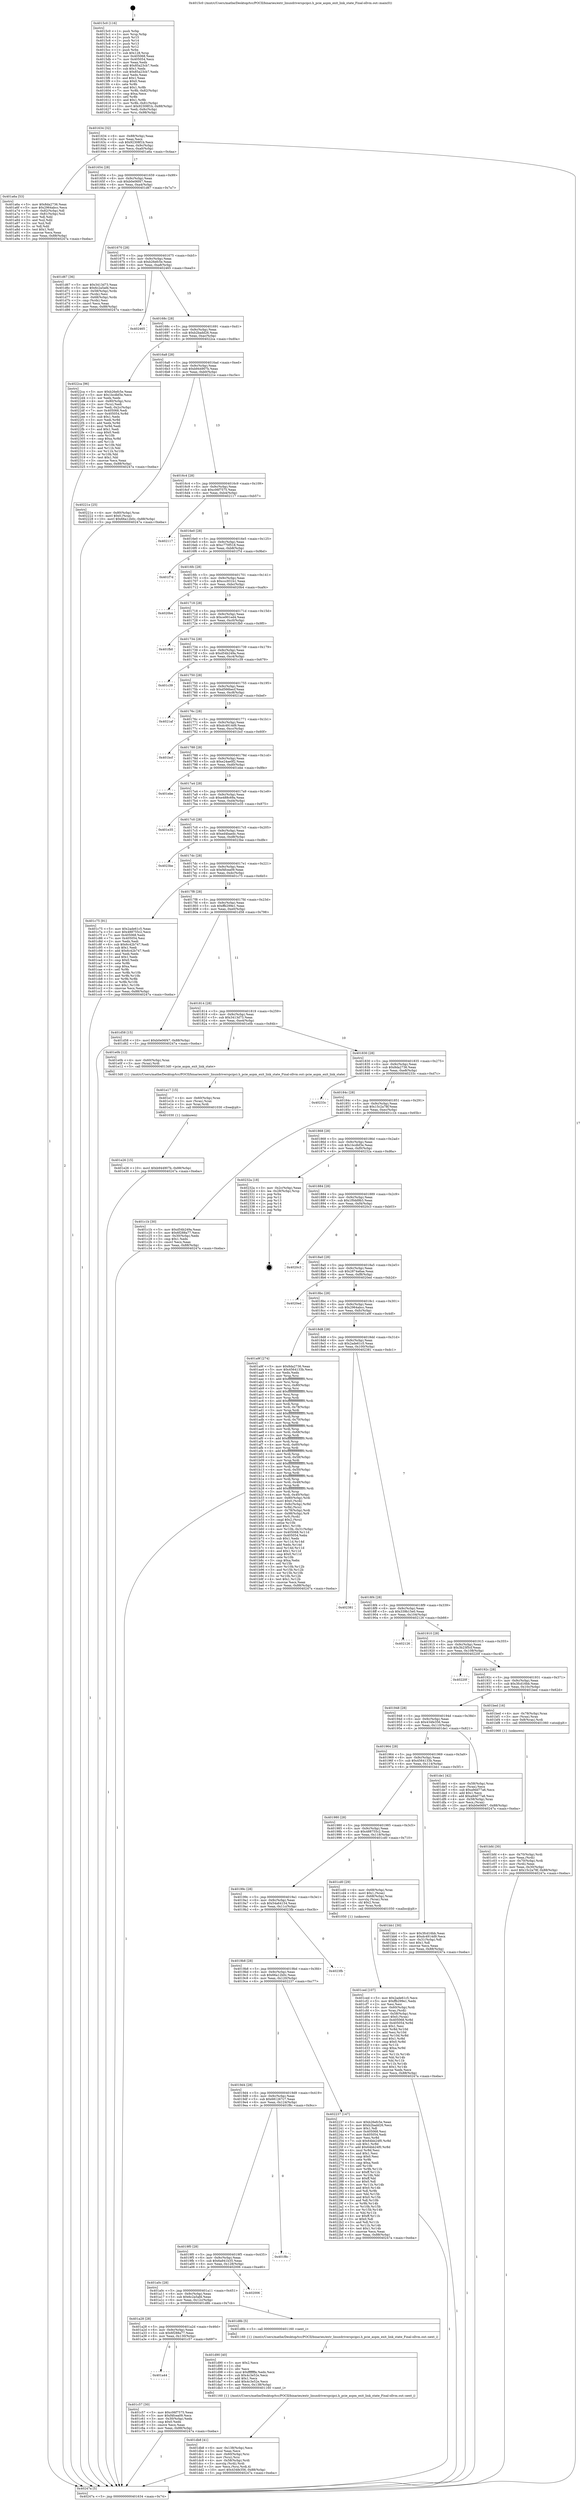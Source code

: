 digraph "0x4015c0" {
  label = "0x4015c0 (/mnt/c/Users/mathe/Desktop/tcc/POCII/binaries/extr_linuxdriverspcipci.h_pcie_aspm_exit_link_state_Final-ollvm.out::main(0))"
  labelloc = "t"
  node[shape=record]

  Entry [label="",width=0.3,height=0.3,shape=circle,fillcolor=black,style=filled]
  "0x401634" [label="{
     0x401634 [32]\l
     | [instrs]\l
     &nbsp;&nbsp;0x401634 \<+6\>: mov -0x88(%rbp),%eax\l
     &nbsp;&nbsp;0x40163a \<+2\>: mov %eax,%ecx\l
     &nbsp;&nbsp;0x40163c \<+6\>: sub $0x92308f1b,%ecx\l
     &nbsp;&nbsp;0x401642 \<+6\>: mov %eax,-0x9c(%rbp)\l
     &nbsp;&nbsp;0x401648 \<+6\>: mov %ecx,-0xa0(%rbp)\l
     &nbsp;&nbsp;0x40164e \<+6\>: je 0000000000401a6a \<main+0x4aa\>\l
  }"]
  "0x401a6a" [label="{
     0x401a6a [53]\l
     | [instrs]\l
     &nbsp;&nbsp;0x401a6a \<+5\>: mov $0x8da2736,%eax\l
     &nbsp;&nbsp;0x401a6f \<+5\>: mov $0x2964abcc,%ecx\l
     &nbsp;&nbsp;0x401a74 \<+6\>: mov -0x82(%rbp),%dl\l
     &nbsp;&nbsp;0x401a7a \<+7\>: mov -0x81(%rbp),%sil\l
     &nbsp;&nbsp;0x401a81 \<+3\>: mov %dl,%dil\l
     &nbsp;&nbsp;0x401a84 \<+3\>: and %sil,%dil\l
     &nbsp;&nbsp;0x401a87 \<+3\>: xor %sil,%dl\l
     &nbsp;&nbsp;0x401a8a \<+3\>: or %dl,%dil\l
     &nbsp;&nbsp;0x401a8d \<+4\>: test $0x1,%dil\l
     &nbsp;&nbsp;0x401a91 \<+3\>: cmovne %ecx,%eax\l
     &nbsp;&nbsp;0x401a94 \<+6\>: mov %eax,-0x88(%rbp)\l
     &nbsp;&nbsp;0x401a9a \<+5\>: jmp 000000000040247a \<main+0xeba\>\l
  }"]
  "0x401654" [label="{
     0x401654 [28]\l
     | [instrs]\l
     &nbsp;&nbsp;0x401654 \<+5\>: jmp 0000000000401659 \<main+0x99\>\l
     &nbsp;&nbsp;0x401659 \<+6\>: mov -0x9c(%rbp),%eax\l
     &nbsp;&nbsp;0x40165f \<+5\>: sub $0xb0e06f47,%eax\l
     &nbsp;&nbsp;0x401664 \<+6\>: mov %eax,-0xa4(%rbp)\l
     &nbsp;&nbsp;0x40166a \<+6\>: je 0000000000401d67 \<main+0x7a7\>\l
  }"]
  "0x40247a" [label="{
     0x40247a [5]\l
     | [instrs]\l
     &nbsp;&nbsp;0x40247a \<+5\>: jmp 0000000000401634 \<main+0x74\>\l
  }"]
  "0x4015c0" [label="{
     0x4015c0 [116]\l
     | [instrs]\l
     &nbsp;&nbsp;0x4015c0 \<+1\>: push %rbp\l
     &nbsp;&nbsp;0x4015c1 \<+3\>: mov %rsp,%rbp\l
     &nbsp;&nbsp;0x4015c4 \<+2\>: push %r15\l
     &nbsp;&nbsp;0x4015c6 \<+2\>: push %r14\l
     &nbsp;&nbsp;0x4015c8 \<+2\>: push %r13\l
     &nbsp;&nbsp;0x4015ca \<+2\>: push %r12\l
     &nbsp;&nbsp;0x4015cc \<+1\>: push %rbx\l
     &nbsp;&nbsp;0x4015cd \<+7\>: sub $0x128,%rsp\l
     &nbsp;&nbsp;0x4015d4 \<+7\>: mov 0x405068,%eax\l
     &nbsp;&nbsp;0x4015db \<+7\>: mov 0x405054,%ecx\l
     &nbsp;&nbsp;0x4015e2 \<+2\>: mov %eax,%edx\l
     &nbsp;&nbsp;0x4015e4 \<+6\>: add $0x85a23cb7,%edx\l
     &nbsp;&nbsp;0x4015ea \<+3\>: sub $0x1,%edx\l
     &nbsp;&nbsp;0x4015ed \<+6\>: sub $0x85a23cb7,%edx\l
     &nbsp;&nbsp;0x4015f3 \<+3\>: imul %edx,%eax\l
     &nbsp;&nbsp;0x4015f6 \<+3\>: and $0x1,%eax\l
     &nbsp;&nbsp;0x4015f9 \<+3\>: cmp $0x0,%eax\l
     &nbsp;&nbsp;0x4015fc \<+4\>: sete %r8b\l
     &nbsp;&nbsp;0x401600 \<+4\>: and $0x1,%r8b\l
     &nbsp;&nbsp;0x401604 \<+7\>: mov %r8b,-0x82(%rbp)\l
     &nbsp;&nbsp;0x40160b \<+3\>: cmp $0xa,%ecx\l
     &nbsp;&nbsp;0x40160e \<+4\>: setl %r8b\l
     &nbsp;&nbsp;0x401612 \<+4\>: and $0x1,%r8b\l
     &nbsp;&nbsp;0x401616 \<+7\>: mov %r8b,-0x81(%rbp)\l
     &nbsp;&nbsp;0x40161d \<+10\>: movl $0x92308f1b,-0x88(%rbp)\l
     &nbsp;&nbsp;0x401627 \<+6\>: mov %edi,-0x8c(%rbp)\l
     &nbsp;&nbsp;0x40162d \<+7\>: mov %rsi,-0x98(%rbp)\l
  }"]
  Exit [label="",width=0.3,height=0.3,shape=circle,fillcolor=black,style=filled,peripheries=2]
  "0x401d67" [label="{
     0x401d67 [36]\l
     | [instrs]\l
     &nbsp;&nbsp;0x401d67 \<+5\>: mov $0x3413d73,%eax\l
     &nbsp;&nbsp;0x401d6c \<+5\>: mov $0x6c2a5afd,%ecx\l
     &nbsp;&nbsp;0x401d71 \<+4\>: mov -0x58(%rbp),%rdx\l
     &nbsp;&nbsp;0x401d75 \<+2\>: mov (%rdx),%esi\l
     &nbsp;&nbsp;0x401d77 \<+4\>: mov -0x68(%rbp),%rdx\l
     &nbsp;&nbsp;0x401d7b \<+2\>: cmp (%rdx),%esi\l
     &nbsp;&nbsp;0x401d7d \<+3\>: cmovl %ecx,%eax\l
     &nbsp;&nbsp;0x401d80 \<+6\>: mov %eax,-0x88(%rbp)\l
     &nbsp;&nbsp;0x401d86 \<+5\>: jmp 000000000040247a \<main+0xeba\>\l
  }"]
  "0x401670" [label="{
     0x401670 [28]\l
     | [instrs]\l
     &nbsp;&nbsp;0x401670 \<+5\>: jmp 0000000000401675 \<main+0xb5\>\l
     &nbsp;&nbsp;0x401675 \<+6\>: mov -0x9c(%rbp),%eax\l
     &nbsp;&nbsp;0x40167b \<+5\>: sub $0xb26efc5e,%eax\l
     &nbsp;&nbsp;0x401680 \<+6\>: mov %eax,-0xa8(%rbp)\l
     &nbsp;&nbsp;0x401686 \<+6\>: je 0000000000402465 \<main+0xea5\>\l
  }"]
  "0x401e26" [label="{
     0x401e26 [15]\l
     | [instrs]\l
     &nbsp;&nbsp;0x401e26 \<+10\>: movl $0xb944907b,-0x88(%rbp)\l
     &nbsp;&nbsp;0x401e30 \<+5\>: jmp 000000000040247a \<main+0xeba\>\l
  }"]
  "0x402465" [label="{
     0x402465\l
  }", style=dashed]
  "0x40168c" [label="{
     0x40168c [28]\l
     | [instrs]\l
     &nbsp;&nbsp;0x40168c \<+5\>: jmp 0000000000401691 \<main+0xd1\>\l
     &nbsp;&nbsp;0x401691 \<+6\>: mov -0x9c(%rbp),%eax\l
     &nbsp;&nbsp;0x401697 \<+5\>: sub $0xb2badd26,%eax\l
     &nbsp;&nbsp;0x40169c \<+6\>: mov %eax,-0xac(%rbp)\l
     &nbsp;&nbsp;0x4016a2 \<+6\>: je 00000000004022ca \<main+0xd0a\>\l
  }"]
  "0x401e17" [label="{
     0x401e17 [15]\l
     | [instrs]\l
     &nbsp;&nbsp;0x401e17 \<+4\>: mov -0x60(%rbp),%rax\l
     &nbsp;&nbsp;0x401e1b \<+3\>: mov (%rax),%rax\l
     &nbsp;&nbsp;0x401e1e \<+3\>: mov %rax,%rdi\l
     &nbsp;&nbsp;0x401e21 \<+5\>: call 0000000000401030 \<free@plt\>\l
     | [calls]\l
     &nbsp;&nbsp;0x401030 \{1\} (unknown)\l
  }"]
  "0x4022ca" [label="{
     0x4022ca [96]\l
     | [instrs]\l
     &nbsp;&nbsp;0x4022ca \<+5\>: mov $0xb26efc5e,%eax\l
     &nbsp;&nbsp;0x4022cf \<+5\>: mov $0x1bcdbf3e,%ecx\l
     &nbsp;&nbsp;0x4022d4 \<+2\>: xor %edx,%edx\l
     &nbsp;&nbsp;0x4022d6 \<+4\>: mov -0x80(%rbp),%rsi\l
     &nbsp;&nbsp;0x4022da \<+2\>: mov (%rsi),%edi\l
     &nbsp;&nbsp;0x4022dc \<+3\>: mov %edi,-0x2c(%rbp)\l
     &nbsp;&nbsp;0x4022df \<+7\>: mov 0x405068,%edi\l
     &nbsp;&nbsp;0x4022e6 \<+8\>: mov 0x405054,%r8d\l
     &nbsp;&nbsp;0x4022ee \<+3\>: sub $0x1,%edx\l
     &nbsp;&nbsp;0x4022f1 \<+3\>: mov %edi,%r9d\l
     &nbsp;&nbsp;0x4022f4 \<+3\>: add %edx,%r9d\l
     &nbsp;&nbsp;0x4022f7 \<+4\>: imul %r9d,%edi\l
     &nbsp;&nbsp;0x4022fb \<+3\>: and $0x1,%edi\l
     &nbsp;&nbsp;0x4022fe \<+3\>: cmp $0x0,%edi\l
     &nbsp;&nbsp;0x402301 \<+4\>: sete %r10b\l
     &nbsp;&nbsp;0x402305 \<+4\>: cmp $0xa,%r8d\l
     &nbsp;&nbsp;0x402309 \<+4\>: setl %r11b\l
     &nbsp;&nbsp;0x40230d \<+3\>: mov %r10b,%bl\l
     &nbsp;&nbsp;0x402310 \<+3\>: and %r11b,%bl\l
     &nbsp;&nbsp;0x402313 \<+3\>: xor %r11b,%r10b\l
     &nbsp;&nbsp;0x402316 \<+3\>: or %r10b,%bl\l
     &nbsp;&nbsp;0x402319 \<+3\>: test $0x1,%bl\l
     &nbsp;&nbsp;0x40231c \<+3\>: cmovne %ecx,%eax\l
     &nbsp;&nbsp;0x40231f \<+6\>: mov %eax,-0x88(%rbp)\l
     &nbsp;&nbsp;0x402325 \<+5\>: jmp 000000000040247a \<main+0xeba\>\l
  }"]
  "0x4016a8" [label="{
     0x4016a8 [28]\l
     | [instrs]\l
     &nbsp;&nbsp;0x4016a8 \<+5\>: jmp 00000000004016ad \<main+0xed\>\l
     &nbsp;&nbsp;0x4016ad \<+6\>: mov -0x9c(%rbp),%eax\l
     &nbsp;&nbsp;0x4016b3 \<+5\>: sub $0xb944907b,%eax\l
     &nbsp;&nbsp;0x4016b8 \<+6\>: mov %eax,-0xb0(%rbp)\l
     &nbsp;&nbsp;0x4016be \<+6\>: je 000000000040221e \<main+0xc5e\>\l
  }"]
  "0x401db8" [label="{
     0x401db8 [41]\l
     | [instrs]\l
     &nbsp;&nbsp;0x401db8 \<+6\>: mov -0x138(%rbp),%ecx\l
     &nbsp;&nbsp;0x401dbe \<+3\>: imul %eax,%ecx\l
     &nbsp;&nbsp;0x401dc1 \<+4\>: mov -0x60(%rbp),%rsi\l
     &nbsp;&nbsp;0x401dc5 \<+3\>: mov (%rsi),%rsi\l
     &nbsp;&nbsp;0x401dc8 \<+4\>: mov -0x58(%rbp),%rdi\l
     &nbsp;&nbsp;0x401dcc \<+3\>: movslq (%rdi),%rdi\l
     &nbsp;&nbsp;0x401dcf \<+3\>: mov %ecx,(%rsi,%rdi,4)\l
     &nbsp;&nbsp;0x401dd2 \<+10\>: movl $0x434fe356,-0x88(%rbp)\l
     &nbsp;&nbsp;0x401ddc \<+5\>: jmp 000000000040247a \<main+0xeba\>\l
  }"]
  "0x40221e" [label="{
     0x40221e [25]\l
     | [instrs]\l
     &nbsp;&nbsp;0x40221e \<+4\>: mov -0x80(%rbp),%rax\l
     &nbsp;&nbsp;0x402222 \<+6\>: movl $0x0,(%rax)\l
     &nbsp;&nbsp;0x402228 \<+10\>: movl $0x66a12b0c,-0x88(%rbp)\l
     &nbsp;&nbsp;0x402232 \<+5\>: jmp 000000000040247a \<main+0xeba\>\l
  }"]
  "0x4016c4" [label="{
     0x4016c4 [28]\l
     | [instrs]\l
     &nbsp;&nbsp;0x4016c4 \<+5\>: jmp 00000000004016c9 \<main+0x109\>\l
     &nbsp;&nbsp;0x4016c9 \<+6\>: mov -0x9c(%rbp),%eax\l
     &nbsp;&nbsp;0x4016cf \<+5\>: sub $0xc06f7575,%eax\l
     &nbsp;&nbsp;0x4016d4 \<+6\>: mov %eax,-0xb4(%rbp)\l
     &nbsp;&nbsp;0x4016da \<+6\>: je 0000000000402117 \<main+0xb57\>\l
  }"]
  "0x401d90" [label="{
     0x401d90 [40]\l
     | [instrs]\l
     &nbsp;&nbsp;0x401d90 \<+5\>: mov $0x2,%ecx\l
     &nbsp;&nbsp;0x401d95 \<+1\>: cltd\l
     &nbsp;&nbsp;0x401d96 \<+2\>: idiv %ecx\l
     &nbsp;&nbsp;0x401d98 \<+6\>: imul $0xfffffffe,%edx,%ecx\l
     &nbsp;&nbsp;0x401d9e \<+6\>: sub $0x4c3e52e,%ecx\l
     &nbsp;&nbsp;0x401da4 \<+3\>: add $0x1,%ecx\l
     &nbsp;&nbsp;0x401da7 \<+6\>: add $0x4c3e52e,%ecx\l
     &nbsp;&nbsp;0x401dad \<+6\>: mov %ecx,-0x138(%rbp)\l
     &nbsp;&nbsp;0x401db3 \<+5\>: call 0000000000401160 \<next_i\>\l
     | [calls]\l
     &nbsp;&nbsp;0x401160 \{1\} (/mnt/c/Users/mathe/Desktop/tcc/POCII/binaries/extr_linuxdriverspcipci.h_pcie_aspm_exit_link_state_Final-ollvm.out::next_i)\l
  }"]
  "0x402117" [label="{
     0x402117\l
  }", style=dashed]
  "0x4016e0" [label="{
     0x4016e0 [28]\l
     | [instrs]\l
     &nbsp;&nbsp;0x4016e0 \<+5\>: jmp 00000000004016e5 \<main+0x125\>\l
     &nbsp;&nbsp;0x4016e5 \<+6\>: mov -0x9c(%rbp),%eax\l
     &nbsp;&nbsp;0x4016eb \<+5\>: sub $0xc770f518,%eax\l
     &nbsp;&nbsp;0x4016f0 \<+6\>: mov %eax,-0xb8(%rbp)\l
     &nbsp;&nbsp;0x4016f6 \<+6\>: je 0000000000401f7d \<main+0x9bd\>\l
  }"]
  "0x401ced" [label="{
     0x401ced [107]\l
     | [instrs]\l
     &nbsp;&nbsp;0x401ced \<+5\>: mov $0x2ade61c5,%ecx\l
     &nbsp;&nbsp;0x401cf2 \<+5\>: mov $0xffb299e1,%edx\l
     &nbsp;&nbsp;0x401cf7 \<+2\>: xor %esi,%esi\l
     &nbsp;&nbsp;0x401cf9 \<+4\>: mov -0x60(%rbp),%rdi\l
     &nbsp;&nbsp;0x401cfd \<+3\>: mov %rax,(%rdi)\l
     &nbsp;&nbsp;0x401d00 \<+4\>: mov -0x58(%rbp),%rax\l
     &nbsp;&nbsp;0x401d04 \<+6\>: movl $0x0,(%rax)\l
     &nbsp;&nbsp;0x401d0a \<+8\>: mov 0x405068,%r8d\l
     &nbsp;&nbsp;0x401d12 \<+8\>: mov 0x405054,%r9d\l
     &nbsp;&nbsp;0x401d1a \<+3\>: sub $0x1,%esi\l
     &nbsp;&nbsp;0x401d1d \<+3\>: mov %r8d,%r10d\l
     &nbsp;&nbsp;0x401d20 \<+3\>: add %esi,%r10d\l
     &nbsp;&nbsp;0x401d23 \<+4\>: imul %r10d,%r8d\l
     &nbsp;&nbsp;0x401d27 \<+4\>: and $0x1,%r8d\l
     &nbsp;&nbsp;0x401d2b \<+4\>: cmp $0x0,%r8d\l
     &nbsp;&nbsp;0x401d2f \<+4\>: sete %r11b\l
     &nbsp;&nbsp;0x401d33 \<+4\>: cmp $0xa,%r9d\l
     &nbsp;&nbsp;0x401d37 \<+3\>: setl %bl\l
     &nbsp;&nbsp;0x401d3a \<+3\>: mov %r11b,%r14b\l
     &nbsp;&nbsp;0x401d3d \<+3\>: and %bl,%r14b\l
     &nbsp;&nbsp;0x401d40 \<+3\>: xor %bl,%r11b\l
     &nbsp;&nbsp;0x401d43 \<+3\>: or %r11b,%r14b\l
     &nbsp;&nbsp;0x401d46 \<+4\>: test $0x1,%r14b\l
     &nbsp;&nbsp;0x401d4a \<+3\>: cmovne %edx,%ecx\l
     &nbsp;&nbsp;0x401d4d \<+6\>: mov %ecx,-0x88(%rbp)\l
     &nbsp;&nbsp;0x401d53 \<+5\>: jmp 000000000040247a \<main+0xeba\>\l
  }"]
  "0x401f7d" [label="{
     0x401f7d\l
  }", style=dashed]
  "0x4016fc" [label="{
     0x4016fc [28]\l
     | [instrs]\l
     &nbsp;&nbsp;0x4016fc \<+5\>: jmp 0000000000401701 \<main+0x141\>\l
     &nbsp;&nbsp;0x401701 \<+6\>: mov -0x9c(%rbp),%eax\l
     &nbsp;&nbsp;0x401707 \<+5\>: sub $0xccc931b1,%eax\l
     &nbsp;&nbsp;0x40170c \<+6\>: mov %eax,-0xbc(%rbp)\l
     &nbsp;&nbsp;0x401712 \<+6\>: je 00000000004020b4 \<main+0xaf4\>\l
  }"]
  "0x401a44" [label="{
     0x401a44\l
  }", style=dashed]
  "0x4020b4" [label="{
     0x4020b4\l
  }", style=dashed]
  "0x401718" [label="{
     0x401718 [28]\l
     | [instrs]\l
     &nbsp;&nbsp;0x401718 \<+5\>: jmp 000000000040171d \<main+0x15d\>\l
     &nbsp;&nbsp;0x40171d \<+6\>: mov -0x9c(%rbp),%eax\l
     &nbsp;&nbsp;0x401723 \<+5\>: sub $0xce901ed4,%eax\l
     &nbsp;&nbsp;0x401728 \<+6\>: mov %eax,-0xc0(%rbp)\l
     &nbsp;&nbsp;0x40172e \<+6\>: je 0000000000401fb0 \<main+0x9f0\>\l
  }"]
  "0x401c57" [label="{
     0x401c57 [30]\l
     | [instrs]\l
     &nbsp;&nbsp;0x401c57 \<+5\>: mov $0xc06f7575,%eax\l
     &nbsp;&nbsp;0x401c5c \<+5\>: mov $0xf4fcea09,%ecx\l
     &nbsp;&nbsp;0x401c61 \<+3\>: mov -0x30(%rbp),%edx\l
     &nbsp;&nbsp;0x401c64 \<+3\>: cmp $0x0,%edx\l
     &nbsp;&nbsp;0x401c67 \<+3\>: cmove %ecx,%eax\l
     &nbsp;&nbsp;0x401c6a \<+6\>: mov %eax,-0x88(%rbp)\l
     &nbsp;&nbsp;0x401c70 \<+5\>: jmp 000000000040247a \<main+0xeba\>\l
  }"]
  "0x401fb0" [label="{
     0x401fb0\l
  }", style=dashed]
  "0x401734" [label="{
     0x401734 [28]\l
     | [instrs]\l
     &nbsp;&nbsp;0x401734 \<+5\>: jmp 0000000000401739 \<main+0x179\>\l
     &nbsp;&nbsp;0x401739 \<+6\>: mov -0x9c(%rbp),%eax\l
     &nbsp;&nbsp;0x40173f \<+5\>: sub $0xd54b249a,%eax\l
     &nbsp;&nbsp;0x401744 \<+6\>: mov %eax,-0xc4(%rbp)\l
     &nbsp;&nbsp;0x40174a \<+6\>: je 0000000000401c39 \<main+0x679\>\l
  }"]
  "0x401a28" [label="{
     0x401a28 [28]\l
     | [instrs]\l
     &nbsp;&nbsp;0x401a28 \<+5\>: jmp 0000000000401a2d \<main+0x46d\>\l
     &nbsp;&nbsp;0x401a2d \<+6\>: mov -0x9c(%rbp),%eax\l
     &nbsp;&nbsp;0x401a33 \<+5\>: sub $0x6f288a77,%eax\l
     &nbsp;&nbsp;0x401a38 \<+6\>: mov %eax,-0x130(%rbp)\l
     &nbsp;&nbsp;0x401a3e \<+6\>: je 0000000000401c57 \<main+0x697\>\l
  }"]
  "0x401c39" [label="{
     0x401c39\l
  }", style=dashed]
  "0x401750" [label="{
     0x401750 [28]\l
     | [instrs]\l
     &nbsp;&nbsp;0x401750 \<+5\>: jmp 0000000000401755 \<main+0x195\>\l
     &nbsp;&nbsp;0x401755 \<+6\>: mov -0x9c(%rbp),%eax\l
     &nbsp;&nbsp;0x40175b \<+5\>: sub $0xd566becf,%eax\l
     &nbsp;&nbsp;0x401760 \<+6\>: mov %eax,-0xc8(%rbp)\l
     &nbsp;&nbsp;0x401766 \<+6\>: je 00000000004021af \<main+0xbef\>\l
  }"]
  "0x401d8b" [label="{
     0x401d8b [5]\l
     | [instrs]\l
     &nbsp;&nbsp;0x401d8b \<+5\>: call 0000000000401160 \<next_i\>\l
     | [calls]\l
     &nbsp;&nbsp;0x401160 \{1\} (/mnt/c/Users/mathe/Desktop/tcc/POCII/binaries/extr_linuxdriverspcipci.h_pcie_aspm_exit_link_state_Final-ollvm.out::next_i)\l
  }"]
  "0x4021af" [label="{
     0x4021af\l
  }", style=dashed]
  "0x40176c" [label="{
     0x40176c [28]\l
     | [instrs]\l
     &nbsp;&nbsp;0x40176c \<+5\>: jmp 0000000000401771 \<main+0x1b1\>\l
     &nbsp;&nbsp;0x401771 \<+6\>: mov -0x9c(%rbp),%eax\l
     &nbsp;&nbsp;0x401777 \<+5\>: sub $0xdc4914d9,%eax\l
     &nbsp;&nbsp;0x40177c \<+6\>: mov %eax,-0xcc(%rbp)\l
     &nbsp;&nbsp;0x401782 \<+6\>: je 0000000000401bcf \<main+0x60f\>\l
  }"]
  "0x401a0c" [label="{
     0x401a0c [28]\l
     | [instrs]\l
     &nbsp;&nbsp;0x401a0c \<+5\>: jmp 0000000000401a11 \<main+0x451\>\l
     &nbsp;&nbsp;0x401a11 \<+6\>: mov -0x9c(%rbp),%eax\l
     &nbsp;&nbsp;0x401a17 \<+5\>: sub $0x6c2a5afd,%eax\l
     &nbsp;&nbsp;0x401a1c \<+6\>: mov %eax,-0x12c(%rbp)\l
     &nbsp;&nbsp;0x401a22 \<+6\>: je 0000000000401d8b \<main+0x7cb\>\l
  }"]
  "0x401bcf" [label="{
     0x401bcf\l
  }", style=dashed]
  "0x401788" [label="{
     0x401788 [28]\l
     | [instrs]\l
     &nbsp;&nbsp;0x401788 \<+5\>: jmp 000000000040178d \<main+0x1cd\>\l
     &nbsp;&nbsp;0x40178d \<+6\>: mov -0x9c(%rbp),%eax\l
     &nbsp;&nbsp;0x401793 \<+5\>: sub $0xe24ae0f2,%eax\l
     &nbsp;&nbsp;0x401798 \<+6\>: mov %eax,-0xd0(%rbp)\l
     &nbsp;&nbsp;0x40179e \<+6\>: je 0000000000401ebe \<main+0x8fe\>\l
  }"]
  "0x402006" [label="{
     0x402006\l
  }", style=dashed]
  "0x401ebe" [label="{
     0x401ebe\l
  }", style=dashed]
  "0x4017a4" [label="{
     0x4017a4 [28]\l
     | [instrs]\l
     &nbsp;&nbsp;0x4017a4 \<+5\>: jmp 00000000004017a9 \<main+0x1e9\>\l
     &nbsp;&nbsp;0x4017a9 \<+6\>: mov -0x9c(%rbp),%eax\l
     &nbsp;&nbsp;0x4017af \<+5\>: sub $0xe488c69a,%eax\l
     &nbsp;&nbsp;0x4017b4 \<+6\>: mov %eax,-0xd4(%rbp)\l
     &nbsp;&nbsp;0x4017ba \<+6\>: je 0000000000401e35 \<main+0x875\>\l
  }"]
  "0x4019f0" [label="{
     0x4019f0 [28]\l
     | [instrs]\l
     &nbsp;&nbsp;0x4019f0 \<+5\>: jmp 00000000004019f5 \<main+0x435\>\l
     &nbsp;&nbsp;0x4019f5 \<+6\>: mov -0x9c(%rbp),%eax\l
     &nbsp;&nbsp;0x4019fb \<+5\>: sub $0x6a941b35,%eax\l
     &nbsp;&nbsp;0x401a00 \<+6\>: mov %eax,-0x128(%rbp)\l
     &nbsp;&nbsp;0x401a06 \<+6\>: je 0000000000402006 \<main+0xa46\>\l
  }"]
  "0x401e35" [label="{
     0x401e35\l
  }", style=dashed]
  "0x4017c0" [label="{
     0x4017c0 [28]\l
     | [instrs]\l
     &nbsp;&nbsp;0x4017c0 \<+5\>: jmp 00000000004017c5 \<main+0x205\>\l
     &nbsp;&nbsp;0x4017c5 \<+6\>: mov -0x9c(%rbp),%eax\l
     &nbsp;&nbsp;0x4017cb \<+5\>: sub $0xed4baedc,%eax\l
     &nbsp;&nbsp;0x4017d0 \<+6\>: mov %eax,-0xd8(%rbp)\l
     &nbsp;&nbsp;0x4017d6 \<+6\>: je 00000000004023be \<main+0xdfe\>\l
  }"]
  "0x401f8c" [label="{
     0x401f8c\l
  }", style=dashed]
  "0x4023be" [label="{
     0x4023be\l
  }", style=dashed]
  "0x4017dc" [label="{
     0x4017dc [28]\l
     | [instrs]\l
     &nbsp;&nbsp;0x4017dc \<+5\>: jmp 00000000004017e1 \<main+0x221\>\l
     &nbsp;&nbsp;0x4017e1 \<+6\>: mov -0x9c(%rbp),%eax\l
     &nbsp;&nbsp;0x4017e7 \<+5\>: sub $0xf4fcea09,%eax\l
     &nbsp;&nbsp;0x4017ec \<+6\>: mov %eax,-0xdc(%rbp)\l
     &nbsp;&nbsp;0x4017f2 \<+6\>: je 0000000000401c75 \<main+0x6b5\>\l
  }"]
  "0x4019d4" [label="{
     0x4019d4 [28]\l
     | [instrs]\l
     &nbsp;&nbsp;0x4019d4 \<+5\>: jmp 00000000004019d9 \<main+0x419\>\l
     &nbsp;&nbsp;0x4019d9 \<+6\>: mov -0x9c(%rbp),%eax\l
     &nbsp;&nbsp;0x4019df \<+5\>: sub $0x681267c7,%eax\l
     &nbsp;&nbsp;0x4019e4 \<+6\>: mov %eax,-0x124(%rbp)\l
     &nbsp;&nbsp;0x4019ea \<+6\>: je 0000000000401f8c \<main+0x9cc\>\l
  }"]
  "0x401c75" [label="{
     0x401c75 [91]\l
     | [instrs]\l
     &nbsp;&nbsp;0x401c75 \<+5\>: mov $0x2ade61c5,%eax\l
     &nbsp;&nbsp;0x401c7a \<+5\>: mov $0x488755c2,%ecx\l
     &nbsp;&nbsp;0x401c7f \<+7\>: mov 0x405068,%edx\l
     &nbsp;&nbsp;0x401c86 \<+7\>: mov 0x405054,%esi\l
     &nbsp;&nbsp;0x401c8d \<+2\>: mov %edx,%edi\l
     &nbsp;&nbsp;0x401c8f \<+6\>: sub $0x6c42b747,%edi\l
     &nbsp;&nbsp;0x401c95 \<+3\>: sub $0x1,%edi\l
     &nbsp;&nbsp;0x401c98 \<+6\>: add $0x6c42b747,%edi\l
     &nbsp;&nbsp;0x401c9e \<+3\>: imul %edi,%edx\l
     &nbsp;&nbsp;0x401ca1 \<+3\>: and $0x1,%edx\l
     &nbsp;&nbsp;0x401ca4 \<+3\>: cmp $0x0,%edx\l
     &nbsp;&nbsp;0x401ca7 \<+4\>: sete %r8b\l
     &nbsp;&nbsp;0x401cab \<+3\>: cmp $0xa,%esi\l
     &nbsp;&nbsp;0x401cae \<+4\>: setl %r9b\l
     &nbsp;&nbsp;0x401cb2 \<+3\>: mov %r8b,%r10b\l
     &nbsp;&nbsp;0x401cb5 \<+3\>: and %r9b,%r10b\l
     &nbsp;&nbsp;0x401cb8 \<+3\>: xor %r9b,%r8b\l
     &nbsp;&nbsp;0x401cbb \<+3\>: or %r8b,%r10b\l
     &nbsp;&nbsp;0x401cbe \<+4\>: test $0x1,%r10b\l
     &nbsp;&nbsp;0x401cc2 \<+3\>: cmovne %ecx,%eax\l
     &nbsp;&nbsp;0x401cc5 \<+6\>: mov %eax,-0x88(%rbp)\l
     &nbsp;&nbsp;0x401ccb \<+5\>: jmp 000000000040247a \<main+0xeba\>\l
  }"]
  "0x4017f8" [label="{
     0x4017f8 [28]\l
     | [instrs]\l
     &nbsp;&nbsp;0x4017f8 \<+5\>: jmp 00000000004017fd \<main+0x23d\>\l
     &nbsp;&nbsp;0x4017fd \<+6\>: mov -0x9c(%rbp),%eax\l
     &nbsp;&nbsp;0x401803 \<+5\>: sub $0xffb299e1,%eax\l
     &nbsp;&nbsp;0x401808 \<+6\>: mov %eax,-0xe0(%rbp)\l
     &nbsp;&nbsp;0x40180e \<+6\>: je 0000000000401d58 \<main+0x798\>\l
  }"]
  "0x402237" [label="{
     0x402237 [147]\l
     | [instrs]\l
     &nbsp;&nbsp;0x402237 \<+5\>: mov $0xb26efc5e,%eax\l
     &nbsp;&nbsp;0x40223c \<+5\>: mov $0xb2badd26,%ecx\l
     &nbsp;&nbsp;0x402241 \<+2\>: mov $0x1,%dl\l
     &nbsp;&nbsp;0x402243 \<+7\>: mov 0x405068,%esi\l
     &nbsp;&nbsp;0x40224a \<+7\>: mov 0x405054,%edi\l
     &nbsp;&nbsp;0x402251 \<+3\>: mov %esi,%r8d\l
     &nbsp;&nbsp;0x402254 \<+7\>: sub $0x64bb24f0,%r8d\l
     &nbsp;&nbsp;0x40225b \<+4\>: sub $0x1,%r8d\l
     &nbsp;&nbsp;0x40225f \<+7\>: add $0x64bb24f0,%r8d\l
     &nbsp;&nbsp;0x402266 \<+4\>: imul %r8d,%esi\l
     &nbsp;&nbsp;0x40226a \<+3\>: and $0x1,%esi\l
     &nbsp;&nbsp;0x40226d \<+3\>: cmp $0x0,%esi\l
     &nbsp;&nbsp;0x402270 \<+4\>: sete %r9b\l
     &nbsp;&nbsp;0x402274 \<+3\>: cmp $0xa,%edi\l
     &nbsp;&nbsp;0x402277 \<+4\>: setl %r10b\l
     &nbsp;&nbsp;0x40227b \<+3\>: mov %r9b,%r11b\l
     &nbsp;&nbsp;0x40227e \<+4\>: xor $0xff,%r11b\l
     &nbsp;&nbsp;0x402282 \<+3\>: mov %r10b,%bl\l
     &nbsp;&nbsp;0x402285 \<+3\>: xor $0xff,%bl\l
     &nbsp;&nbsp;0x402288 \<+3\>: xor $0x0,%dl\l
     &nbsp;&nbsp;0x40228b \<+3\>: mov %r11b,%r14b\l
     &nbsp;&nbsp;0x40228e \<+4\>: and $0x0,%r14b\l
     &nbsp;&nbsp;0x402292 \<+3\>: and %dl,%r9b\l
     &nbsp;&nbsp;0x402295 \<+3\>: mov %bl,%r15b\l
     &nbsp;&nbsp;0x402298 \<+4\>: and $0x0,%r15b\l
     &nbsp;&nbsp;0x40229c \<+3\>: and %dl,%r10b\l
     &nbsp;&nbsp;0x40229f \<+3\>: or %r9b,%r14b\l
     &nbsp;&nbsp;0x4022a2 \<+3\>: or %r10b,%r15b\l
     &nbsp;&nbsp;0x4022a5 \<+3\>: xor %r15b,%r14b\l
     &nbsp;&nbsp;0x4022a8 \<+3\>: or %bl,%r11b\l
     &nbsp;&nbsp;0x4022ab \<+4\>: xor $0xff,%r11b\l
     &nbsp;&nbsp;0x4022af \<+3\>: or $0x0,%dl\l
     &nbsp;&nbsp;0x4022b2 \<+3\>: and %dl,%r11b\l
     &nbsp;&nbsp;0x4022b5 \<+3\>: or %r11b,%r14b\l
     &nbsp;&nbsp;0x4022b8 \<+4\>: test $0x1,%r14b\l
     &nbsp;&nbsp;0x4022bc \<+3\>: cmovne %ecx,%eax\l
     &nbsp;&nbsp;0x4022bf \<+6\>: mov %eax,-0x88(%rbp)\l
     &nbsp;&nbsp;0x4022c5 \<+5\>: jmp 000000000040247a \<main+0xeba\>\l
  }"]
  "0x401d58" [label="{
     0x401d58 [15]\l
     | [instrs]\l
     &nbsp;&nbsp;0x401d58 \<+10\>: movl $0xb0e06f47,-0x88(%rbp)\l
     &nbsp;&nbsp;0x401d62 \<+5\>: jmp 000000000040247a \<main+0xeba\>\l
  }"]
  "0x401814" [label="{
     0x401814 [28]\l
     | [instrs]\l
     &nbsp;&nbsp;0x401814 \<+5\>: jmp 0000000000401819 \<main+0x259\>\l
     &nbsp;&nbsp;0x401819 \<+6\>: mov -0x9c(%rbp),%eax\l
     &nbsp;&nbsp;0x40181f \<+5\>: sub $0x3413d73,%eax\l
     &nbsp;&nbsp;0x401824 \<+6\>: mov %eax,-0xe4(%rbp)\l
     &nbsp;&nbsp;0x40182a \<+6\>: je 0000000000401e0b \<main+0x84b\>\l
  }"]
  "0x4019b8" [label="{
     0x4019b8 [28]\l
     | [instrs]\l
     &nbsp;&nbsp;0x4019b8 \<+5\>: jmp 00000000004019bd \<main+0x3fd\>\l
     &nbsp;&nbsp;0x4019bd \<+6\>: mov -0x9c(%rbp),%eax\l
     &nbsp;&nbsp;0x4019c3 \<+5\>: sub $0x66a12b0c,%eax\l
     &nbsp;&nbsp;0x4019c8 \<+6\>: mov %eax,-0x120(%rbp)\l
     &nbsp;&nbsp;0x4019ce \<+6\>: je 0000000000402237 \<main+0xc77\>\l
  }"]
  "0x401e0b" [label="{
     0x401e0b [12]\l
     | [instrs]\l
     &nbsp;&nbsp;0x401e0b \<+4\>: mov -0x60(%rbp),%rax\l
     &nbsp;&nbsp;0x401e0f \<+3\>: mov (%rax),%rdi\l
     &nbsp;&nbsp;0x401e12 \<+5\>: call 00000000004013d0 \<pcie_aspm_exit_link_state\>\l
     | [calls]\l
     &nbsp;&nbsp;0x4013d0 \{1\} (/mnt/c/Users/mathe/Desktop/tcc/POCII/binaries/extr_linuxdriverspcipci.h_pcie_aspm_exit_link_state_Final-ollvm.out::pcie_aspm_exit_link_state)\l
  }"]
  "0x401830" [label="{
     0x401830 [28]\l
     | [instrs]\l
     &nbsp;&nbsp;0x401830 \<+5\>: jmp 0000000000401835 \<main+0x275\>\l
     &nbsp;&nbsp;0x401835 \<+6\>: mov -0x9c(%rbp),%eax\l
     &nbsp;&nbsp;0x40183b \<+5\>: sub $0x8da2736,%eax\l
     &nbsp;&nbsp;0x401840 \<+6\>: mov %eax,-0xe8(%rbp)\l
     &nbsp;&nbsp;0x401846 \<+6\>: je 000000000040233c \<main+0xd7c\>\l
  }"]
  "0x4023fb" [label="{
     0x4023fb\l
  }", style=dashed]
  "0x40233c" [label="{
     0x40233c\l
  }", style=dashed]
  "0x40184c" [label="{
     0x40184c [28]\l
     | [instrs]\l
     &nbsp;&nbsp;0x40184c \<+5\>: jmp 0000000000401851 \<main+0x291\>\l
     &nbsp;&nbsp;0x401851 \<+6\>: mov -0x9c(%rbp),%eax\l
     &nbsp;&nbsp;0x401857 \<+5\>: sub $0x15c2a78f,%eax\l
     &nbsp;&nbsp;0x40185c \<+6\>: mov %eax,-0xec(%rbp)\l
     &nbsp;&nbsp;0x401862 \<+6\>: je 0000000000401c1b \<main+0x65b\>\l
  }"]
  "0x40199c" [label="{
     0x40199c [28]\l
     | [instrs]\l
     &nbsp;&nbsp;0x40199c \<+5\>: jmp 00000000004019a1 \<main+0x3e1\>\l
     &nbsp;&nbsp;0x4019a1 \<+6\>: mov -0x9c(%rbp),%eax\l
     &nbsp;&nbsp;0x4019a7 \<+5\>: sub $0x54a64154,%eax\l
     &nbsp;&nbsp;0x4019ac \<+6\>: mov %eax,-0x11c(%rbp)\l
     &nbsp;&nbsp;0x4019b2 \<+6\>: je 00000000004023fb \<main+0xe3b\>\l
  }"]
  "0x401c1b" [label="{
     0x401c1b [30]\l
     | [instrs]\l
     &nbsp;&nbsp;0x401c1b \<+5\>: mov $0xd54b249a,%eax\l
     &nbsp;&nbsp;0x401c20 \<+5\>: mov $0x6f288a77,%ecx\l
     &nbsp;&nbsp;0x401c25 \<+3\>: mov -0x30(%rbp),%edx\l
     &nbsp;&nbsp;0x401c28 \<+3\>: cmp $0x1,%edx\l
     &nbsp;&nbsp;0x401c2b \<+3\>: cmovl %ecx,%eax\l
     &nbsp;&nbsp;0x401c2e \<+6\>: mov %eax,-0x88(%rbp)\l
     &nbsp;&nbsp;0x401c34 \<+5\>: jmp 000000000040247a \<main+0xeba\>\l
  }"]
  "0x401868" [label="{
     0x401868 [28]\l
     | [instrs]\l
     &nbsp;&nbsp;0x401868 \<+5\>: jmp 000000000040186d \<main+0x2ad\>\l
     &nbsp;&nbsp;0x40186d \<+6\>: mov -0x9c(%rbp),%eax\l
     &nbsp;&nbsp;0x401873 \<+5\>: sub $0x1bcdbf3e,%eax\l
     &nbsp;&nbsp;0x401878 \<+6\>: mov %eax,-0xf0(%rbp)\l
     &nbsp;&nbsp;0x40187e \<+6\>: je 000000000040232a \<main+0xd6a\>\l
  }"]
  "0x401cd0" [label="{
     0x401cd0 [29]\l
     | [instrs]\l
     &nbsp;&nbsp;0x401cd0 \<+4\>: mov -0x68(%rbp),%rax\l
     &nbsp;&nbsp;0x401cd4 \<+6\>: movl $0x1,(%rax)\l
     &nbsp;&nbsp;0x401cda \<+4\>: mov -0x68(%rbp),%rax\l
     &nbsp;&nbsp;0x401cde \<+3\>: movslq (%rax),%rax\l
     &nbsp;&nbsp;0x401ce1 \<+4\>: shl $0x2,%rax\l
     &nbsp;&nbsp;0x401ce5 \<+3\>: mov %rax,%rdi\l
     &nbsp;&nbsp;0x401ce8 \<+5\>: call 0000000000401050 \<malloc@plt\>\l
     | [calls]\l
     &nbsp;&nbsp;0x401050 \{1\} (unknown)\l
  }"]
  "0x40232a" [label="{
     0x40232a [18]\l
     | [instrs]\l
     &nbsp;&nbsp;0x40232a \<+3\>: mov -0x2c(%rbp),%eax\l
     &nbsp;&nbsp;0x40232d \<+4\>: lea -0x28(%rbp),%rsp\l
     &nbsp;&nbsp;0x402331 \<+1\>: pop %rbx\l
     &nbsp;&nbsp;0x402332 \<+2\>: pop %r12\l
     &nbsp;&nbsp;0x402334 \<+2\>: pop %r13\l
     &nbsp;&nbsp;0x402336 \<+2\>: pop %r14\l
     &nbsp;&nbsp;0x402338 \<+2\>: pop %r15\l
     &nbsp;&nbsp;0x40233a \<+1\>: pop %rbp\l
     &nbsp;&nbsp;0x40233b \<+1\>: ret\l
  }"]
  "0x401884" [label="{
     0x401884 [28]\l
     | [instrs]\l
     &nbsp;&nbsp;0x401884 \<+5\>: jmp 0000000000401889 \<main+0x2c9\>\l
     &nbsp;&nbsp;0x401889 \<+6\>: mov -0x9c(%rbp),%eax\l
     &nbsp;&nbsp;0x40188f \<+5\>: sub $0x1f0dd9b3,%eax\l
     &nbsp;&nbsp;0x401894 \<+6\>: mov %eax,-0xf4(%rbp)\l
     &nbsp;&nbsp;0x40189a \<+6\>: je 00000000004020c3 \<main+0xb03\>\l
  }"]
  "0x401bfd" [label="{
     0x401bfd [30]\l
     | [instrs]\l
     &nbsp;&nbsp;0x401bfd \<+4\>: mov -0x70(%rbp),%rdi\l
     &nbsp;&nbsp;0x401c01 \<+2\>: mov %eax,(%rdi)\l
     &nbsp;&nbsp;0x401c03 \<+4\>: mov -0x70(%rbp),%rdi\l
     &nbsp;&nbsp;0x401c07 \<+2\>: mov (%rdi),%eax\l
     &nbsp;&nbsp;0x401c09 \<+3\>: mov %eax,-0x30(%rbp)\l
     &nbsp;&nbsp;0x401c0c \<+10\>: movl $0x15c2a78f,-0x88(%rbp)\l
     &nbsp;&nbsp;0x401c16 \<+5\>: jmp 000000000040247a \<main+0xeba\>\l
  }"]
  "0x4020c3" [label="{
     0x4020c3\l
  }", style=dashed]
  "0x4018a0" [label="{
     0x4018a0 [28]\l
     | [instrs]\l
     &nbsp;&nbsp;0x4018a0 \<+5\>: jmp 00000000004018a5 \<main+0x2e5\>\l
     &nbsp;&nbsp;0x4018a5 \<+6\>: mov -0x9c(%rbp),%eax\l
     &nbsp;&nbsp;0x4018ab \<+5\>: sub $0x2874a6ae,%eax\l
     &nbsp;&nbsp;0x4018b0 \<+6\>: mov %eax,-0xf8(%rbp)\l
     &nbsp;&nbsp;0x4018b6 \<+6\>: je 00000000004020ed \<main+0xb2d\>\l
  }"]
  "0x401980" [label="{
     0x401980 [28]\l
     | [instrs]\l
     &nbsp;&nbsp;0x401980 \<+5\>: jmp 0000000000401985 \<main+0x3c5\>\l
     &nbsp;&nbsp;0x401985 \<+6\>: mov -0x9c(%rbp),%eax\l
     &nbsp;&nbsp;0x40198b \<+5\>: sub $0x488755c2,%eax\l
     &nbsp;&nbsp;0x401990 \<+6\>: mov %eax,-0x118(%rbp)\l
     &nbsp;&nbsp;0x401996 \<+6\>: je 0000000000401cd0 \<main+0x710\>\l
  }"]
  "0x4020ed" [label="{
     0x4020ed\l
  }", style=dashed]
  "0x4018bc" [label="{
     0x4018bc [28]\l
     | [instrs]\l
     &nbsp;&nbsp;0x4018bc \<+5\>: jmp 00000000004018c1 \<main+0x301\>\l
     &nbsp;&nbsp;0x4018c1 \<+6\>: mov -0x9c(%rbp),%eax\l
     &nbsp;&nbsp;0x4018c7 \<+5\>: sub $0x2964abcc,%eax\l
     &nbsp;&nbsp;0x4018cc \<+6\>: mov %eax,-0xfc(%rbp)\l
     &nbsp;&nbsp;0x4018d2 \<+6\>: je 0000000000401a9f \<main+0x4df\>\l
  }"]
  "0x401bb1" [label="{
     0x401bb1 [30]\l
     | [instrs]\l
     &nbsp;&nbsp;0x401bb1 \<+5\>: mov $0x3fcd16bb,%eax\l
     &nbsp;&nbsp;0x401bb6 \<+5\>: mov $0xdc4914d9,%ecx\l
     &nbsp;&nbsp;0x401bbb \<+3\>: mov -0x31(%rbp),%dl\l
     &nbsp;&nbsp;0x401bbe \<+3\>: test $0x1,%dl\l
     &nbsp;&nbsp;0x401bc1 \<+3\>: cmovne %ecx,%eax\l
     &nbsp;&nbsp;0x401bc4 \<+6\>: mov %eax,-0x88(%rbp)\l
     &nbsp;&nbsp;0x401bca \<+5\>: jmp 000000000040247a \<main+0xeba\>\l
  }"]
  "0x401a9f" [label="{
     0x401a9f [274]\l
     | [instrs]\l
     &nbsp;&nbsp;0x401a9f \<+5\>: mov $0x8da2736,%eax\l
     &nbsp;&nbsp;0x401aa4 \<+5\>: mov $0x4564133b,%ecx\l
     &nbsp;&nbsp;0x401aa9 \<+2\>: xor %edx,%edx\l
     &nbsp;&nbsp;0x401aab \<+3\>: mov %rsp,%rsi\l
     &nbsp;&nbsp;0x401aae \<+4\>: add $0xfffffffffffffff0,%rsi\l
     &nbsp;&nbsp;0x401ab2 \<+3\>: mov %rsi,%rsp\l
     &nbsp;&nbsp;0x401ab5 \<+4\>: mov %rsi,-0x80(%rbp)\l
     &nbsp;&nbsp;0x401ab9 \<+3\>: mov %rsp,%rsi\l
     &nbsp;&nbsp;0x401abc \<+4\>: add $0xfffffffffffffff0,%rsi\l
     &nbsp;&nbsp;0x401ac0 \<+3\>: mov %rsi,%rsp\l
     &nbsp;&nbsp;0x401ac3 \<+3\>: mov %rsp,%rdi\l
     &nbsp;&nbsp;0x401ac6 \<+4\>: add $0xfffffffffffffff0,%rdi\l
     &nbsp;&nbsp;0x401aca \<+3\>: mov %rdi,%rsp\l
     &nbsp;&nbsp;0x401acd \<+4\>: mov %rdi,-0x78(%rbp)\l
     &nbsp;&nbsp;0x401ad1 \<+3\>: mov %rsp,%rdi\l
     &nbsp;&nbsp;0x401ad4 \<+4\>: add $0xfffffffffffffff0,%rdi\l
     &nbsp;&nbsp;0x401ad8 \<+3\>: mov %rdi,%rsp\l
     &nbsp;&nbsp;0x401adb \<+4\>: mov %rdi,-0x70(%rbp)\l
     &nbsp;&nbsp;0x401adf \<+3\>: mov %rsp,%rdi\l
     &nbsp;&nbsp;0x401ae2 \<+4\>: add $0xfffffffffffffff0,%rdi\l
     &nbsp;&nbsp;0x401ae6 \<+3\>: mov %rdi,%rsp\l
     &nbsp;&nbsp;0x401ae9 \<+4\>: mov %rdi,-0x68(%rbp)\l
     &nbsp;&nbsp;0x401aed \<+3\>: mov %rsp,%rdi\l
     &nbsp;&nbsp;0x401af0 \<+4\>: add $0xfffffffffffffff0,%rdi\l
     &nbsp;&nbsp;0x401af4 \<+3\>: mov %rdi,%rsp\l
     &nbsp;&nbsp;0x401af7 \<+4\>: mov %rdi,-0x60(%rbp)\l
     &nbsp;&nbsp;0x401afb \<+3\>: mov %rsp,%rdi\l
     &nbsp;&nbsp;0x401afe \<+4\>: add $0xfffffffffffffff0,%rdi\l
     &nbsp;&nbsp;0x401b02 \<+3\>: mov %rdi,%rsp\l
     &nbsp;&nbsp;0x401b05 \<+4\>: mov %rdi,-0x58(%rbp)\l
     &nbsp;&nbsp;0x401b09 \<+3\>: mov %rsp,%rdi\l
     &nbsp;&nbsp;0x401b0c \<+4\>: add $0xfffffffffffffff0,%rdi\l
     &nbsp;&nbsp;0x401b10 \<+3\>: mov %rdi,%rsp\l
     &nbsp;&nbsp;0x401b13 \<+4\>: mov %rdi,-0x50(%rbp)\l
     &nbsp;&nbsp;0x401b17 \<+3\>: mov %rsp,%rdi\l
     &nbsp;&nbsp;0x401b1a \<+4\>: add $0xfffffffffffffff0,%rdi\l
     &nbsp;&nbsp;0x401b1e \<+3\>: mov %rdi,%rsp\l
     &nbsp;&nbsp;0x401b21 \<+4\>: mov %rdi,-0x48(%rbp)\l
     &nbsp;&nbsp;0x401b25 \<+3\>: mov %rsp,%rdi\l
     &nbsp;&nbsp;0x401b28 \<+4\>: add $0xfffffffffffffff0,%rdi\l
     &nbsp;&nbsp;0x401b2c \<+3\>: mov %rdi,%rsp\l
     &nbsp;&nbsp;0x401b2f \<+4\>: mov %rdi,-0x40(%rbp)\l
     &nbsp;&nbsp;0x401b33 \<+4\>: mov -0x80(%rbp),%rdi\l
     &nbsp;&nbsp;0x401b37 \<+6\>: movl $0x0,(%rdi)\l
     &nbsp;&nbsp;0x401b3d \<+7\>: mov -0x8c(%rbp),%r8d\l
     &nbsp;&nbsp;0x401b44 \<+3\>: mov %r8d,(%rsi)\l
     &nbsp;&nbsp;0x401b47 \<+4\>: mov -0x78(%rbp),%rdi\l
     &nbsp;&nbsp;0x401b4b \<+7\>: mov -0x98(%rbp),%r9\l
     &nbsp;&nbsp;0x401b52 \<+3\>: mov %r9,(%rdi)\l
     &nbsp;&nbsp;0x401b55 \<+3\>: cmpl $0x2,(%rsi)\l
     &nbsp;&nbsp;0x401b58 \<+4\>: setne %r10b\l
     &nbsp;&nbsp;0x401b5c \<+4\>: and $0x1,%r10b\l
     &nbsp;&nbsp;0x401b60 \<+4\>: mov %r10b,-0x31(%rbp)\l
     &nbsp;&nbsp;0x401b64 \<+8\>: mov 0x405068,%r11d\l
     &nbsp;&nbsp;0x401b6c \<+7\>: mov 0x405054,%ebx\l
     &nbsp;&nbsp;0x401b73 \<+3\>: sub $0x1,%edx\l
     &nbsp;&nbsp;0x401b76 \<+3\>: mov %r11d,%r14d\l
     &nbsp;&nbsp;0x401b79 \<+3\>: add %edx,%r14d\l
     &nbsp;&nbsp;0x401b7c \<+4\>: imul %r14d,%r11d\l
     &nbsp;&nbsp;0x401b80 \<+4\>: and $0x1,%r11d\l
     &nbsp;&nbsp;0x401b84 \<+4\>: cmp $0x0,%r11d\l
     &nbsp;&nbsp;0x401b88 \<+4\>: sete %r10b\l
     &nbsp;&nbsp;0x401b8c \<+3\>: cmp $0xa,%ebx\l
     &nbsp;&nbsp;0x401b8f \<+4\>: setl %r15b\l
     &nbsp;&nbsp;0x401b93 \<+3\>: mov %r10b,%r12b\l
     &nbsp;&nbsp;0x401b96 \<+3\>: and %r15b,%r12b\l
     &nbsp;&nbsp;0x401b99 \<+3\>: xor %r15b,%r10b\l
     &nbsp;&nbsp;0x401b9c \<+3\>: or %r10b,%r12b\l
     &nbsp;&nbsp;0x401b9f \<+4\>: test $0x1,%r12b\l
     &nbsp;&nbsp;0x401ba3 \<+3\>: cmovne %ecx,%eax\l
     &nbsp;&nbsp;0x401ba6 \<+6\>: mov %eax,-0x88(%rbp)\l
     &nbsp;&nbsp;0x401bac \<+5\>: jmp 000000000040247a \<main+0xeba\>\l
  }"]
  "0x4018d8" [label="{
     0x4018d8 [28]\l
     | [instrs]\l
     &nbsp;&nbsp;0x4018d8 \<+5\>: jmp 00000000004018dd \<main+0x31d\>\l
     &nbsp;&nbsp;0x4018dd \<+6\>: mov -0x9c(%rbp),%eax\l
     &nbsp;&nbsp;0x4018e3 \<+5\>: sub $0x2ade61c5,%eax\l
     &nbsp;&nbsp;0x4018e8 \<+6\>: mov %eax,-0x100(%rbp)\l
     &nbsp;&nbsp;0x4018ee \<+6\>: je 0000000000402381 \<main+0xdc1\>\l
  }"]
  "0x401964" [label="{
     0x401964 [28]\l
     | [instrs]\l
     &nbsp;&nbsp;0x401964 \<+5\>: jmp 0000000000401969 \<main+0x3a9\>\l
     &nbsp;&nbsp;0x401969 \<+6\>: mov -0x9c(%rbp),%eax\l
     &nbsp;&nbsp;0x40196f \<+5\>: sub $0x4564133b,%eax\l
     &nbsp;&nbsp;0x401974 \<+6\>: mov %eax,-0x114(%rbp)\l
     &nbsp;&nbsp;0x40197a \<+6\>: je 0000000000401bb1 \<main+0x5f1\>\l
  }"]
  "0x401de1" [label="{
     0x401de1 [42]\l
     | [instrs]\l
     &nbsp;&nbsp;0x401de1 \<+4\>: mov -0x58(%rbp),%rax\l
     &nbsp;&nbsp;0x401de5 \<+2\>: mov (%rax),%ecx\l
     &nbsp;&nbsp;0x401de7 \<+6\>: sub $0xa9dd77a6,%ecx\l
     &nbsp;&nbsp;0x401ded \<+3\>: add $0x1,%ecx\l
     &nbsp;&nbsp;0x401df0 \<+6\>: add $0xa9dd77a6,%ecx\l
     &nbsp;&nbsp;0x401df6 \<+4\>: mov -0x58(%rbp),%rax\l
     &nbsp;&nbsp;0x401dfa \<+2\>: mov %ecx,(%rax)\l
     &nbsp;&nbsp;0x401dfc \<+10\>: movl $0xb0e06f47,-0x88(%rbp)\l
     &nbsp;&nbsp;0x401e06 \<+5\>: jmp 000000000040247a \<main+0xeba\>\l
  }"]
  "0x402381" [label="{
     0x402381\l
  }", style=dashed]
  "0x4018f4" [label="{
     0x4018f4 [28]\l
     | [instrs]\l
     &nbsp;&nbsp;0x4018f4 \<+5\>: jmp 00000000004018f9 \<main+0x339\>\l
     &nbsp;&nbsp;0x4018f9 \<+6\>: mov -0x9c(%rbp),%eax\l
     &nbsp;&nbsp;0x4018ff \<+5\>: sub $0x339b15e0,%eax\l
     &nbsp;&nbsp;0x401904 \<+6\>: mov %eax,-0x104(%rbp)\l
     &nbsp;&nbsp;0x40190a \<+6\>: je 0000000000402126 \<main+0xb66\>\l
  }"]
  "0x401948" [label="{
     0x401948 [28]\l
     | [instrs]\l
     &nbsp;&nbsp;0x401948 \<+5\>: jmp 000000000040194d \<main+0x38d\>\l
     &nbsp;&nbsp;0x40194d \<+6\>: mov -0x9c(%rbp),%eax\l
     &nbsp;&nbsp;0x401953 \<+5\>: sub $0x434fe356,%eax\l
     &nbsp;&nbsp;0x401958 \<+6\>: mov %eax,-0x110(%rbp)\l
     &nbsp;&nbsp;0x40195e \<+6\>: je 0000000000401de1 \<main+0x821\>\l
  }"]
  "0x402126" [label="{
     0x402126\l
  }", style=dashed]
  "0x401910" [label="{
     0x401910 [28]\l
     | [instrs]\l
     &nbsp;&nbsp;0x401910 \<+5\>: jmp 0000000000401915 \<main+0x355\>\l
     &nbsp;&nbsp;0x401915 \<+6\>: mov -0x9c(%rbp),%eax\l
     &nbsp;&nbsp;0x40191b \<+5\>: sub $0x3b23f5cf,%eax\l
     &nbsp;&nbsp;0x401920 \<+6\>: mov %eax,-0x108(%rbp)\l
     &nbsp;&nbsp;0x401926 \<+6\>: je 000000000040220f \<main+0xc4f\>\l
  }"]
  "0x401bed" [label="{
     0x401bed [16]\l
     | [instrs]\l
     &nbsp;&nbsp;0x401bed \<+4\>: mov -0x78(%rbp),%rax\l
     &nbsp;&nbsp;0x401bf1 \<+3\>: mov (%rax),%rax\l
     &nbsp;&nbsp;0x401bf4 \<+4\>: mov 0x8(%rax),%rdi\l
     &nbsp;&nbsp;0x401bf8 \<+5\>: call 0000000000401060 \<atoi@plt\>\l
     | [calls]\l
     &nbsp;&nbsp;0x401060 \{1\} (unknown)\l
  }"]
  "0x40220f" [label="{
     0x40220f\l
  }", style=dashed]
  "0x40192c" [label="{
     0x40192c [28]\l
     | [instrs]\l
     &nbsp;&nbsp;0x40192c \<+5\>: jmp 0000000000401931 \<main+0x371\>\l
     &nbsp;&nbsp;0x401931 \<+6\>: mov -0x9c(%rbp),%eax\l
     &nbsp;&nbsp;0x401937 \<+5\>: sub $0x3fcd16bb,%eax\l
     &nbsp;&nbsp;0x40193c \<+6\>: mov %eax,-0x10c(%rbp)\l
     &nbsp;&nbsp;0x401942 \<+6\>: je 0000000000401bed \<main+0x62d\>\l
  }"]
  Entry -> "0x4015c0" [label=" 1"]
  "0x401634" -> "0x401a6a" [label=" 1"]
  "0x401634" -> "0x401654" [label=" 17"]
  "0x401a6a" -> "0x40247a" [label=" 1"]
  "0x4015c0" -> "0x401634" [label=" 1"]
  "0x40247a" -> "0x401634" [label=" 17"]
  "0x40232a" -> Exit [label=" 1"]
  "0x401654" -> "0x401d67" [label=" 2"]
  "0x401654" -> "0x401670" [label=" 15"]
  "0x4022ca" -> "0x40247a" [label=" 1"]
  "0x401670" -> "0x402465" [label=" 0"]
  "0x401670" -> "0x40168c" [label=" 15"]
  "0x402237" -> "0x40247a" [label=" 1"]
  "0x40168c" -> "0x4022ca" [label=" 1"]
  "0x40168c" -> "0x4016a8" [label=" 14"]
  "0x40221e" -> "0x40247a" [label=" 1"]
  "0x4016a8" -> "0x40221e" [label=" 1"]
  "0x4016a8" -> "0x4016c4" [label=" 13"]
  "0x401e26" -> "0x40247a" [label=" 1"]
  "0x4016c4" -> "0x402117" [label=" 0"]
  "0x4016c4" -> "0x4016e0" [label=" 13"]
  "0x401e17" -> "0x401e26" [label=" 1"]
  "0x4016e0" -> "0x401f7d" [label=" 0"]
  "0x4016e0" -> "0x4016fc" [label=" 13"]
  "0x401e0b" -> "0x401e17" [label=" 1"]
  "0x4016fc" -> "0x4020b4" [label=" 0"]
  "0x4016fc" -> "0x401718" [label=" 13"]
  "0x401de1" -> "0x40247a" [label=" 1"]
  "0x401718" -> "0x401fb0" [label=" 0"]
  "0x401718" -> "0x401734" [label=" 13"]
  "0x401db8" -> "0x40247a" [label=" 1"]
  "0x401734" -> "0x401c39" [label=" 0"]
  "0x401734" -> "0x401750" [label=" 13"]
  "0x401d8b" -> "0x401d90" [label=" 1"]
  "0x401750" -> "0x4021af" [label=" 0"]
  "0x401750" -> "0x40176c" [label=" 13"]
  "0x401d67" -> "0x40247a" [label=" 2"]
  "0x40176c" -> "0x401bcf" [label=" 0"]
  "0x40176c" -> "0x401788" [label=" 13"]
  "0x401ced" -> "0x40247a" [label=" 1"]
  "0x401788" -> "0x401ebe" [label=" 0"]
  "0x401788" -> "0x4017a4" [label=" 13"]
  "0x401cd0" -> "0x401ced" [label=" 1"]
  "0x4017a4" -> "0x401e35" [label=" 0"]
  "0x4017a4" -> "0x4017c0" [label=" 13"]
  "0x401c57" -> "0x40247a" [label=" 1"]
  "0x4017c0" -> "0x4023be" [label=" 0"]
  "0x4017c0" -> "0x4017dc" [label=" 13"]
  "0x401a28" -> "0x401a44" [label=" 0"]
  "0x4017dc" -> "0x401c75" [label=" 1"]
  "0x4017dc" -> "0x4017f8" [label=" 12"]
  "0x401d90" -> "0x401db8" [label=" 1"]
  "0x4017f8" -> "0x401d58" [label=" 1"]
  "0x4017f8" -> "0x401814" [label=" 11"]
  "0x401a0c" -> "0x401a28" [label=" 1"]
  "0x401814" -> "0x401e0b" [label=" 1"]
  "0x401814" -> "0x401830" [label=" 10"]
  "0x401d58" -> "0x40247a" [label=" 1"]
  "0x401830" -> "0x40233c" [label=" 0"]
  "0x401830" -> "0x40184c" [label=" 10"]
  "0x4019f0" -> "0x401a0c" [label=" 2"]
  "0x40184c" -> "0x401c1b" [label=" 1"]
  "0x40184c" -> "0x401868" [label=" 9"]
  "0x401c75" -> "0x40247a" [label=" 1"]
  "0x401868" -> "0x40232a" [label=" 1"]
  "0x401868" -> "0x401884" [label=" 8"]
  "0x4019d4" -> "0x4019f0" [label=" 2"]
  "0x401884" -> "0x4020c3" [label=" 0"]
  "0x401884" -> "0x4018a0" [label=" 8"]
  "0x401a28" -> "0x401c57" [label=" 1"]
  "0x4018a0" -> "0x4020ed" [label=" 0"]
  "0x4018a0" -> "0x4018bc" [label=" 8"]
  "0x4019b8" -> "0x4019d4" [label=" 2"]
  "0x4018bc" -> "0x401a9f" [label=" 1"]
  "0x4018bc" -> "0x4018d8" [label=" 7"]
  "0x4019b8" -> "0x402237" [label=" 1"]
  "0x401a9f" -> "0x40247a" [label=" 1"]
  "0x40199c" -> "0x4019b8" [label=" 3"]
  "0x4018d8" -> "0x402381" [label=" 0"]
  "0x4018d8" -> "0x4018f4" [label=" 7"]
  "0x40199c" -> "0x4023fb" [label=" 0"]
  "0x4018f4" -> "0x402126" [label=" 0"]
  "0x4018f4" -> "0x401910" [label=" 7"]
  "0x401980" -> "0x40199c" [label=" 3"]
  "0x401910" -> "0x40220f" [label=" 0"]
  "0x401910" -> "0x40192c" [label=" 7"]
  "0x401980" -> "0x401cd0" [label=" 1"]
  "0x40192c" -> "0x401bed" [label=" 1"]
  "0x40192c" -> "0x401948" [label=" 6"]
  "0x4019f0" -> "0x402006" [label=" 0"]
  "0x401948" -> "0x401de1" [label=" 1"]
  "0x401948" -> "0x401964" [label=" 5"]
  "0x401a0c" -> "0x401d8b" [label=" 1"]
  "0x401964" -> "0x401bb1" [label=" 1"]
  "0x401964" -> "0x401980" [label=" 4"]
  "0x401bb1" -> "0x40247a" [label=" 1"]
  "0x401bed" -> "0x401bfd" [label=" 1"]
  "0x401bfd" -> "0x40247a" [label=" 1"]
  "0x401c1b" -> "0x40247a" [label=" 1"]
  "0x4019d4" -> "0x401f8c" [label=" 0"]
}
